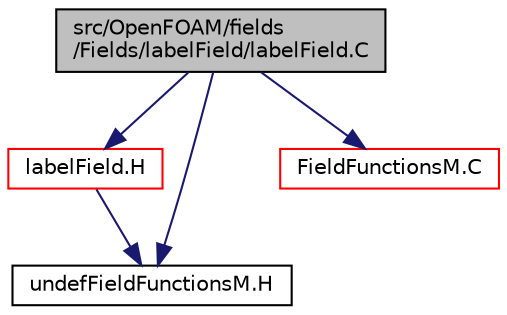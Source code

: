 digraph "src/OpenFOAM/fields/Fields/labelField/labelField.C"
{
  bgcolor="transparent";
  edge [fontname="Helvetica",fontsize="10",labelfontname="Helvetica",labelfontsize="10"];
  node [fontname="Helvetica",fontsize="10",shape=record];
  Node1 [label="src/OpenFOAM/fields\l/Fields/labelField/labelField.C",height=0.2,width=0.4,color="black", fillcolor="grey75", style="filled", fontcolor="black"];
  Node1 -> Node2 [color="midnightblue",fontsize="10",style="solid",fontname="Helvetica"];
  Node2 [label="labelField.H",height=0.2,width=0.4,color="red",URL="$a08263.html"];
  Node2 -> Node3 [color="midnightblue",fontsize="10",style="solid",fontname="Helvetica"];
  Node3 [label="undefFieldFunctionsM.H",height=0.2,width=0.4,color="black",URL="$a08260.html"];
  Node1 -> Node4 [color="midnightblue",fontsize="10",style="solid",fontname="Helvetica"];
  Node4 [label="FieldFunctionsM.C",height=0.2,width=0.4,color="red",URL="$a08253.html"];
  Node1 -> Node3 [color="midnightblue",fontsize="10",style="solid",fontname="Helvetica"];
}
